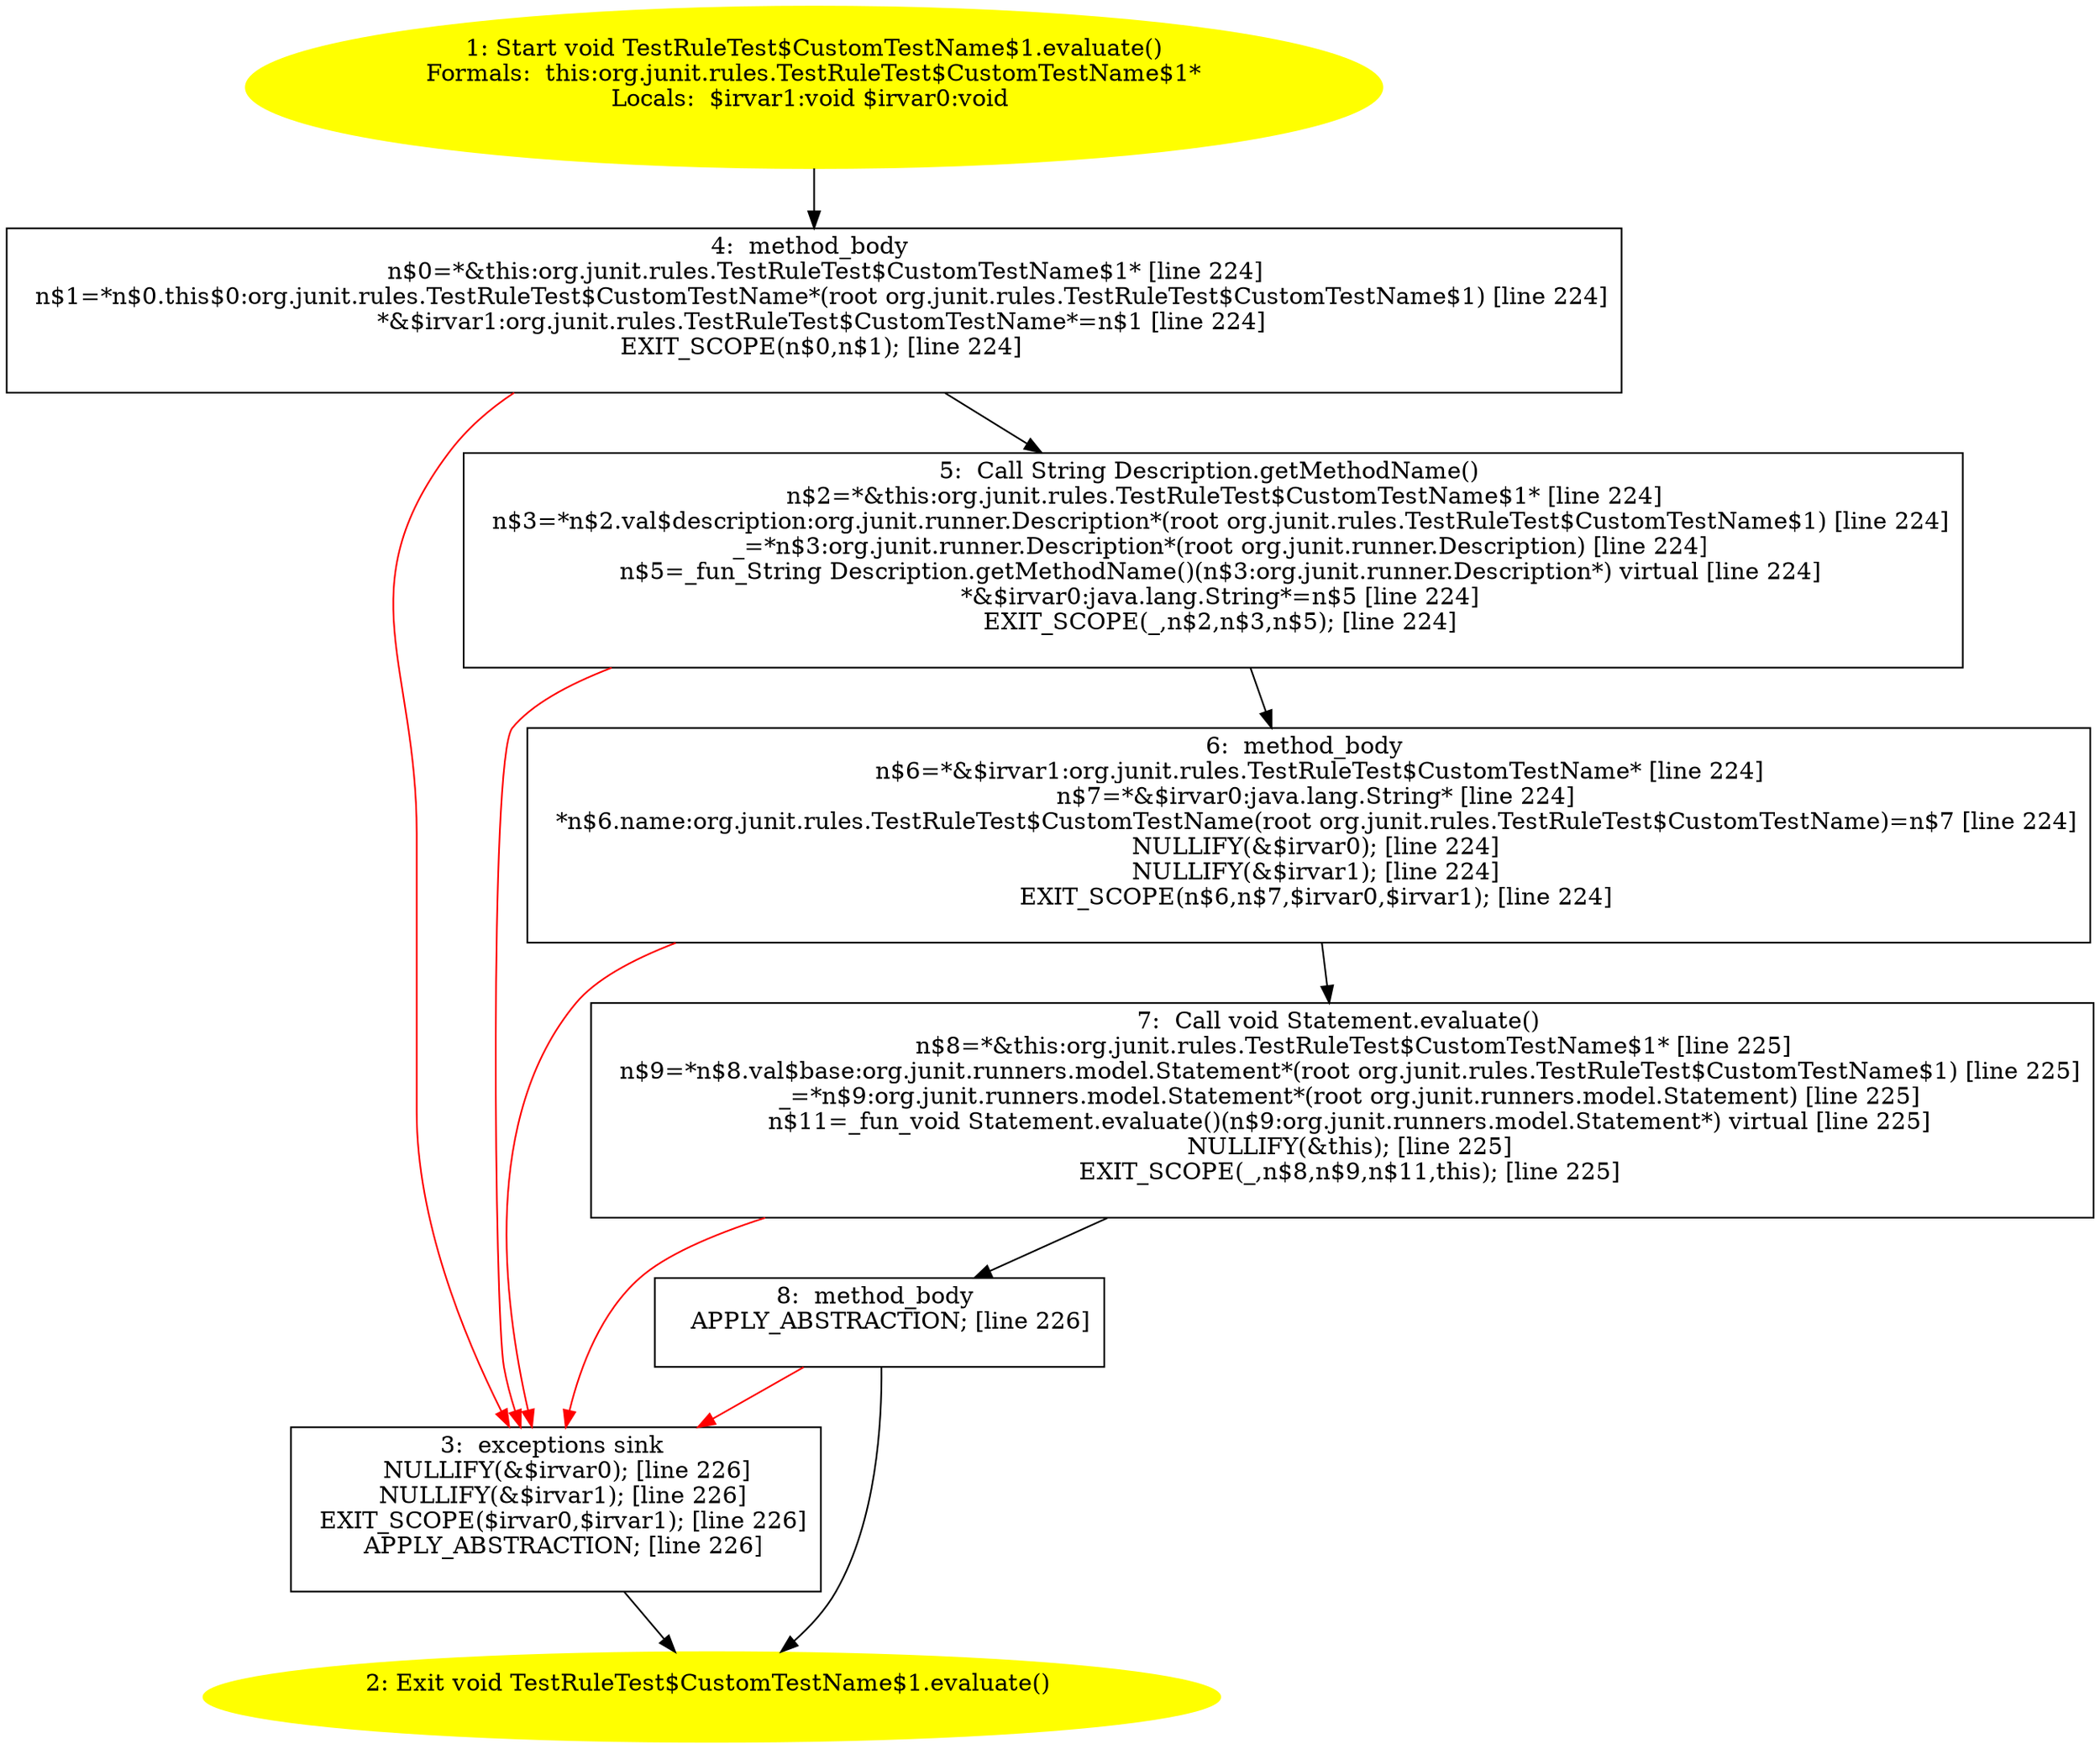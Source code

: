 /* @generated */
digraph cfg {
"org.junit.rules.TestRuleTest$CustomTestName$1.evaluate():void.34b98ebc232151f4b43bb1472f2eb04a_1" [label="1: Start void TestRuleTest$CustomTestName$1.evaluate()\nFormals:  this:org.junit.rules.TestRuleTest$CustomTestName$1*\nLocals:  $irvar1:void $irvar0:void \n  " color=yellow style=filled]
	

	 "org.junit.rules.TestRuleTest$CustomTestName$1.evaluate():void.34b98ebc232151f4b43bb1472f2eb04a_1" -> "org.junit.rules.TestRuleTest$CustomTestName$1.evaluate():void.34b98ebc232151f4b43bb1472f2eb04a_4" ;
"org.junit.rules.TestRuleTest$CustomTestName$1.evaluate():void.34b98ebc232151f4b43bb1472f2eb04a_2" [label="2: Exit void TestRuleTest$CustomTestName$1.evaluate() \n  " color=yellow style=filled]
	

"org.junit.rules.TestRuleTest$CustomTestName$1.evaluate():void.34b98ebc232151f4b43bb1472f2eb04a_3" [label="3:  exceptions sink \n   NULLIFY(&$irvar0); [line 226]\n  NULLIFY(&$irvar1); [line 226]\n  EXIT_SCOPE($irvar0,$irvar1); [line 226]\n  APPLY_ABSTRACTION; [line 226]\n " shape="box"]
	

	 "org.junit.rules.TestRuleTest$CustomTestName$1.evaluate():void.34b98ebc232151f4b43bb1472f2eb04a_3" -> "org.junit.rules.TestRuleTest$CustomTestName$1.evaluate():void.34b98ebc232151f4b43bb1472f2eb04a_2" ;
"org.junit.rules.TestRuleTest$CustomTestName$1.evaluate():void.34b98ebc232151f4b43bb1472f2eb04a_4" [label="4:  method_body \n   n$0=*&this:org.junit.rules.TestRuleTest$CustomTestName$1* [line 224]\n  n$1=*n$0.this$0:org.junit.rules.TestRuleTest$CustomTestName*(root org.junit.rules.TestRuleTest$CustomTestName$1) [line 224]\n  *&$irvar1:org.junit.rules.TestRuleTest$CustomTestName*=n$1 [line 224]\n  EXIT_SCOPE(n$0,n$1); [line 224]\n " shape="box"]
	

	 "org.junit.rules.TestRuleTest$CustomTestName$1.evaluate():void.34b98ebc232151f4b43bb1472f2eb04a_4" -> "org.junit.rules.TestRuleTest$CustomTestName$1.evaluate():void.34b98ebc232151f4b43bb1472f2eb04a_5" ;
	 "org.junit.rules.TestRuleTest$CustomTestName$1.evaluate():void.34b98ebc232151f4b43bb1472f2eb04a_4" -> "org.junit.rules.TestRuleTest$CustomTestName$1.evaluate():void.34b98ebc232151f4b43bb1472f2eb04a_3" [color="red" ];
"org.junit.rules.TestRuleTest$CustomTestName$1.evaluate():void.34b98ebc232151f4b43bb1472f2eb04a_5" [label="5:  Call String Description.getMethodName() \n   n$2=*&this:org.junit.rules.TestRuleTest$CustomTestName$1* [line 224]\n  n$3=*n$2.val$description:org.junit.runner.Description*(root org.junit.rules.TestRuleTest$CustomTestName$1) [line 224]\n  _=*n$3:org.junit.runner.Description*(root org.junit.runner.Description) [line 224]\n  n$5=_fun_String Description.getMethodName()(n$3:org.junit.runner.Description*) virtual [line 224]\n  *&$irvar0:java.lang.String*=n$5 [line 224]\n  EXIT_SCOPE(_,n$2,n$3,n$5); [line 224]\n " shape="box"]
	

	 "org.junit.rules.TestRuleTest$CustomTestName$1.evaluate():void.34b98ebc232151f4b43bb1472f2eb04a_5" -> "org.junit.rules.TestRuleTest$CustomTestName$1.evaluate():void.34b98ebc232151f4b43bb1472f2eb04a_6" ;
	 "org.junit.rules.TestRuleTest$CustomTestName$1.evaluate():void.34b98ebc232151f4b43bb1472f2eb04a_5" -> "org.junit.rules.TestRuleTest$CustomTestName$1.evaluate():void.34b98ebc232151f4b43bb1472f2eb04a_3" [color="red" ];
"org.junit.rules.TestRuleTest$CustomTestName$1.evaluate():void.34b98ebc232151f4b43bb1472f2eb04a_6" [label="6:  method_body \n   n$6=*&$irvar1:org.junit.rules.TestRuleTest$CustomTestName* [line 224]\n  n$7=*&$irvar0:java.lang.String* [line 224]\n  *n$6.name:org.junit.rules.TestRuleTest$CustomTestName(root org.junit.rules.TestRuleTest$CustomTestName)=n$7 [line 224]\n  NULLIFY(&$irvar0); [line 224]\n  NULLIFY(&$irvar1); [line 224]\n  EXIT_SCOPE(n$6,n$7,$irvar0,$irvar1); [line 224]\n " shape="box"]
	

	 "org.junit.rules.TestRuleTest$CustomTestName$1.evaluate():void.34b98ebc232151f4b43bb1472f2eb04a_6" -> "org.junit.rules.TestRuleTest$CustomTestName$1.evaluate():void.34b98ebc232151f4b43bb1472f2eb04a_7" ;
	 "org.junit.rules.TestRuleTest$CustomTestName$1.evaluate():void.34b98ebc232151f4b43bb1472f2eb04a_6" -> "org.junit.rules.TestRuleTest$CustomTestName$1.evaluate():void.34b98ebc232151f4b43bb1472f2eb04a_3" [color="red" ];
"org.junit.rules.TestRuleTest$CustomTestName$1.evaluate():void.34b98ebc232151f4b43bb1472f2eb04a_7" [label="7:  Call void Statement.evaluate() \n   n$8=*&this:org.junit.rules.TestRuleTest$CustomTestName$1* [line 225]\n  n$9=*n$8.val$base:org.junit.runners.model.Statement*(root org.junit.rules.TestRuleTest$CustomTestName$1) [line 225]\n  _=*n$9:org.junit.runners.model.Statement*(root org.junit.runners.model.Statement) [line 225]\n  n$11=_fun_void Statement.evaluate()(n$9:org.junit.runners.model.Statement*) virtual [line 225]\n  NULLIFY(&this); [line 225]\n  EXIT_SCOPE(_,n$8,n$9,n$11,this); [line 225]\n " shape="box"]
	

	 "org.junit.rules.TestRuleTest$CustomTestName$1.evaluate():void.34b98ebc232151f4b43bb1472f2eb04a_7" -> "org.junit.rules.TestRuleTest$CustomTestName$1.evaluate():void.34b98ebc232151f4b43bb1472f2eb04a_8" ;
	 "org.junit.rules.TestRuleTest$CustomTestName$1.evaluate():void.34b98ebc232151f4b43bb1472f2eb04a_7" -> "org.junit.rules.TestRuleTest$CustomTestName$1.evaluate():void.34b98ebc232151f4b43bb1472f2eb04a_3" [color="red" ];
"org.junit.rules.TestRuleTest$CustomTestName$1.evaluate():void.34b98ebc232151f4b43bb1472f2eb04a_8" [label="8:  method_body \n   APPLY_ABSTRACTION; [line 226]\n " shape="box"]
	

	 "org.junit.rules.TestRuleTest$CustomTestName$1.evaluate():void.34b98ebc232151f4b43bb1472f2eb04a_8" -> "org.junit.rules.TestRuleTest$CustomTestName$1.evaluate():void.34b98ebc232151f4b43bb1472f2eb04a_2" ;
	 "org.junit.rules.TestRuleTest$CustomTestName$1.evaluate():void.34b98ebc232151f4b43bb1472f2eb04a_8" -> "org.junit.rules.TestRuleTest$CustomTestName$1.evaluate():void.34b98ebc232151f4b43bb1472f2eb04a_3" [color="red" ];
}
